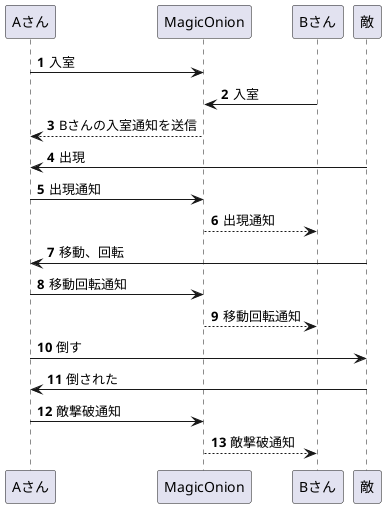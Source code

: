 @startuml
'https://plantuml.com/sequence-diagram

autonumber

Aさん -> MagicOnion: 入室
MagicOnion <- Bさん: 入室
Aさん <-- MagicOnion: Bさんの入室通知を送信

敵 -> Aさん:出現
Aさん->MagicOnion:出現通知
Bさん <-- MagicOnion:出現通知
敵 -> Aさん:移動、回転
Aさん -> MagicOnion:移動回転通知
Bさん <-- MagicOnion:移動回転通知

Aさん -> 敵 :倒す
Aさん <- 敵 :倒された
Aさん -> MagicOnion:敵撃破通知
Bさん <-- MagicOnion:敵撃破通知
@enduml